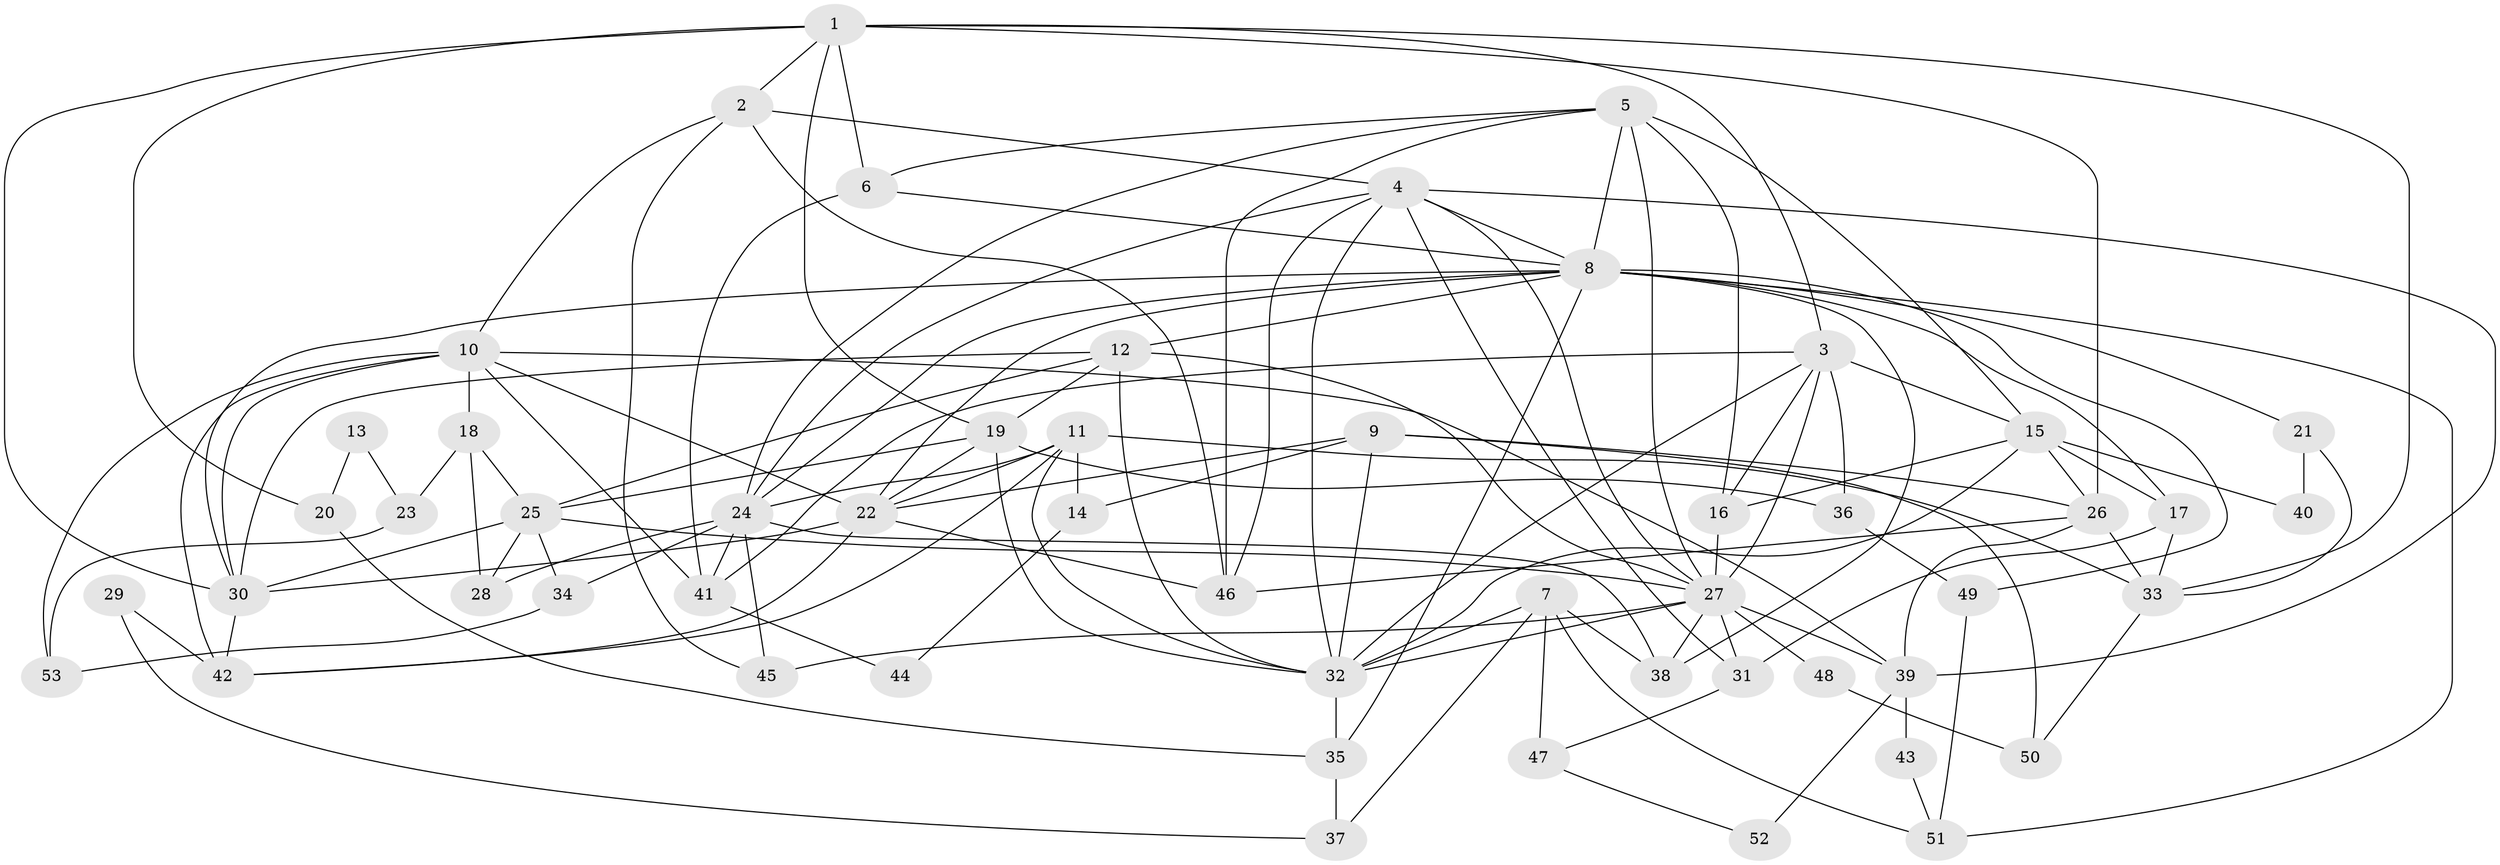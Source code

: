 // original degree distribution, {7: 0.06896551724137931, 5: 0.11494252873563218, 2: 0.16091954022988506, 4: 0.28735632183908044, 8: 0.011494252873563218, 6: 0.08045977011494253, 3: 0.26436781609195403, 9: 0.011494252873563218}
// Generated by graph-tools (version 1.1) at 2025/50/03/04/25 22:50:58]
// undirected, 53 vertices, 131 edges
graph export_dot {
  node [color=gray90,style=filled];
  1;
  2;
  3;
  4;
  5;
  6;
  7;
  8;
  9;
  10;
  11;
  12;
  13;
  14;
  15;
  16;
  17;
  18;
  19;
  20;
  21;
  22;
  23;
  24;
  25;
  26;
  27;
  28;
  29;
  30;
  31;
  32;
  33;
  34;
  35;
  36;
  37;
  38;
  39;
  40;
  41;
  42;
  43;
  44;
  45;
  46;
  47;
  48;
  49;
  50;
  51;
  52;
  53;
  1 -- 2 [weight=1.0];
  1 -- 3 [weight=1.0];
  1 -- 6 [weight=1.0];
  1 -- 19 [weight=1.0];
  1 -- 20 [weight=1.0];
  1 -- 26 [weight=1.0];
  1 -- 30 [weight=1.0];
  1 -- 33 [weight=1.0];
  2 -- 4 [weight=1.0];
  2 -- 10 [weight=1.0];
  2 -- 45 [weight=1.0];
  2 -- 46 [weight=1.0];
  3 -- 15 [weight=1.0];
  3 -- 16 [weight=1.0];
  3 -- 27 [weight=1.0];
  3 -- 32 [weight=1.0];
  3 -- 36 [weight=1.0];
  3 -- 41 [weight=1.0];
  4 -- 8 [weight=1.0];
  4 -- 24 [weight=1.0];
  4 -- 27 [weight=1.0];
  4 -- 31 [weight=1.0];
  4 -- 32 [weight=1.0];
  4 -- 39 [weight=1.0];
  4 -- 46 [weight=1.0];
  5 -- 6 [weight=1.0];
  5 -- 8 [weight=1.0];
  5 -- 15 [weight=1.0];
  5 -- 16 [weight=1.0];
  5 -- 24 [weight=1.0];
  5 -- 27 [weight=2.0];
  5 -- 46 [weight=1.0];
  6 -- 8 [weight=1.0];
  6 -- 41 [weight=1.0];
  7 -- 32 [weight=1.0];
  7 -- 37 [weight=1.0];
  7 -- 38 [weight=1.0];
  7 -- 47 [weight=1.0];
  7 -- 51 [weight=1.0];
  8 -- 12 [weight=2.0];
  8 -- 17 [weight=1.0];
  8 -- 21 [weight=1.0];
  8 -- 22 [weight=1.0];
  8 -- 24 [weight=1.0];
  8 -- 30 [weight=1.0];
  8 -- 35 [weight=1.0];
  8 -- 38 [weight=1.0];
  8 -- 49 [weight=1.0];
  8 -- 51 [weight=1.0];
  9 -- 14 [weight=1.0];
  9 -- 22 [weight=1.0];
  9 -- 26 [weight=1.0];
  9 -- 32 [weight=1.0];
  9 -- 50 [weight=1.0];
  10 -- 18 [weight=1.0];
  10 -- 22 [weight=1.0];
  10 -- 30 [weight=1.0];
  10 -- 39 [weight=1.0];
  10 -- 41 [weight=1.0];
  10 -- 42 [weight=2.0];
  10 -- 53 [weight=1.0];
  11 -- 14 [weight=1.0];
  11 -- 22 [weight=1.0];
  11 -- 24 [weight=1.0];
  11 -- 32 [weight=1.0];
  11 -- 33 [weight=1.0];
  11 -- 42 [weight=1.0];
  12 -- 19 [weight=1.0];
  12 -- 25 [weight=1.0];
  12 -- 27 [weight=1.0];
  12 -- 30 [weight=1.0];
  12 -- 32 [weight=1.0];
  13 -- 20 [weight=1.0];
  13 -- 23 [weight=1.0];
  14 -- 44 [weight=1.0];
  15 -- 16 [weight=1.0];
  15 -- 17 [weight=1.0];
  15 -- 26 [weight=1.0];
  15 -- 32 [weight=1.0];
  15 -- 40 [weight=1.0];
  16 -- 27 [weight=1.0];
  17 -- 31 [weight=1.0];
  17 -- 33 [weight=1.0];
  18 -- 23 [weight=1.0];
  18 -- 25 [weight=1.0];
  18 -- 28 [weight=1.0];
  19 -- 22 [weight=1.0];
  19 -- 25 [weight=1.0];
  19 -- 32 [weight=1.0];
  19 -- 36 [weight=1.0];
  20 -- 35 [weight=1.0];
  21 -- 33 [weight=1.0];
  21 -- 40 [weight=1.0];
  22 -- 30 [weight=1.0];
  22 -- 42 [weight=1.0];
  22 -- 46 [weight=1.0];
  23 -- 53 [weight=1.0];
  24 -- 28 [weight=1.0];
  24 -- 34 [weight=1.0];
  24 -- 38 [weight=1.0];
  24 -- 41 [weight=1.0];
  24 -- 45 [weight=1.0];
  25 -- 27 [weight=2.0];
  25 -- 28 [weight=1.0];
  25 -- 30 [weight=1.0];
  25 -- 34 [weight=1.0];
  26 -- 33 [weight=1.0];
  26 -- 39 [weight=1.0];
  26 -- 46 [weight=1.0];
  27 -- 31 [weight=1.0];
  27 -- 32 [weight=1.0];
  27 -- 38 [weight=1.0];
  27 -- 39 [weight=1.0];
  27 -- 45 [weight=1.0];
  27 -- 48 [weight=1.0];
  29 -- 37 [weight=1.0];
  29 -- 42 [weight=1.0];
  30 -- 42 [weight=1.0];
  31 -- 47 [weight=1.0];
  32 -- 35 [weight=1.0];
  33 -- 50 [weight=1.0];
  34 -- 53 [weight=1.0];
  35 -- 37 [weight=1.0];
  36 -- 49 [weight=1.0];
  39 -- 43 [weight=1.0];
  39 -- 52 [weight=1.0];
  41 -- 44 [weight=1.0];
  43 -- 51 [weight=1.0];
  47 -- 52 [weight=1.0];
  48 -- 50 [weight=1.0];
  49 -- 51 [weight=1.0];
}
